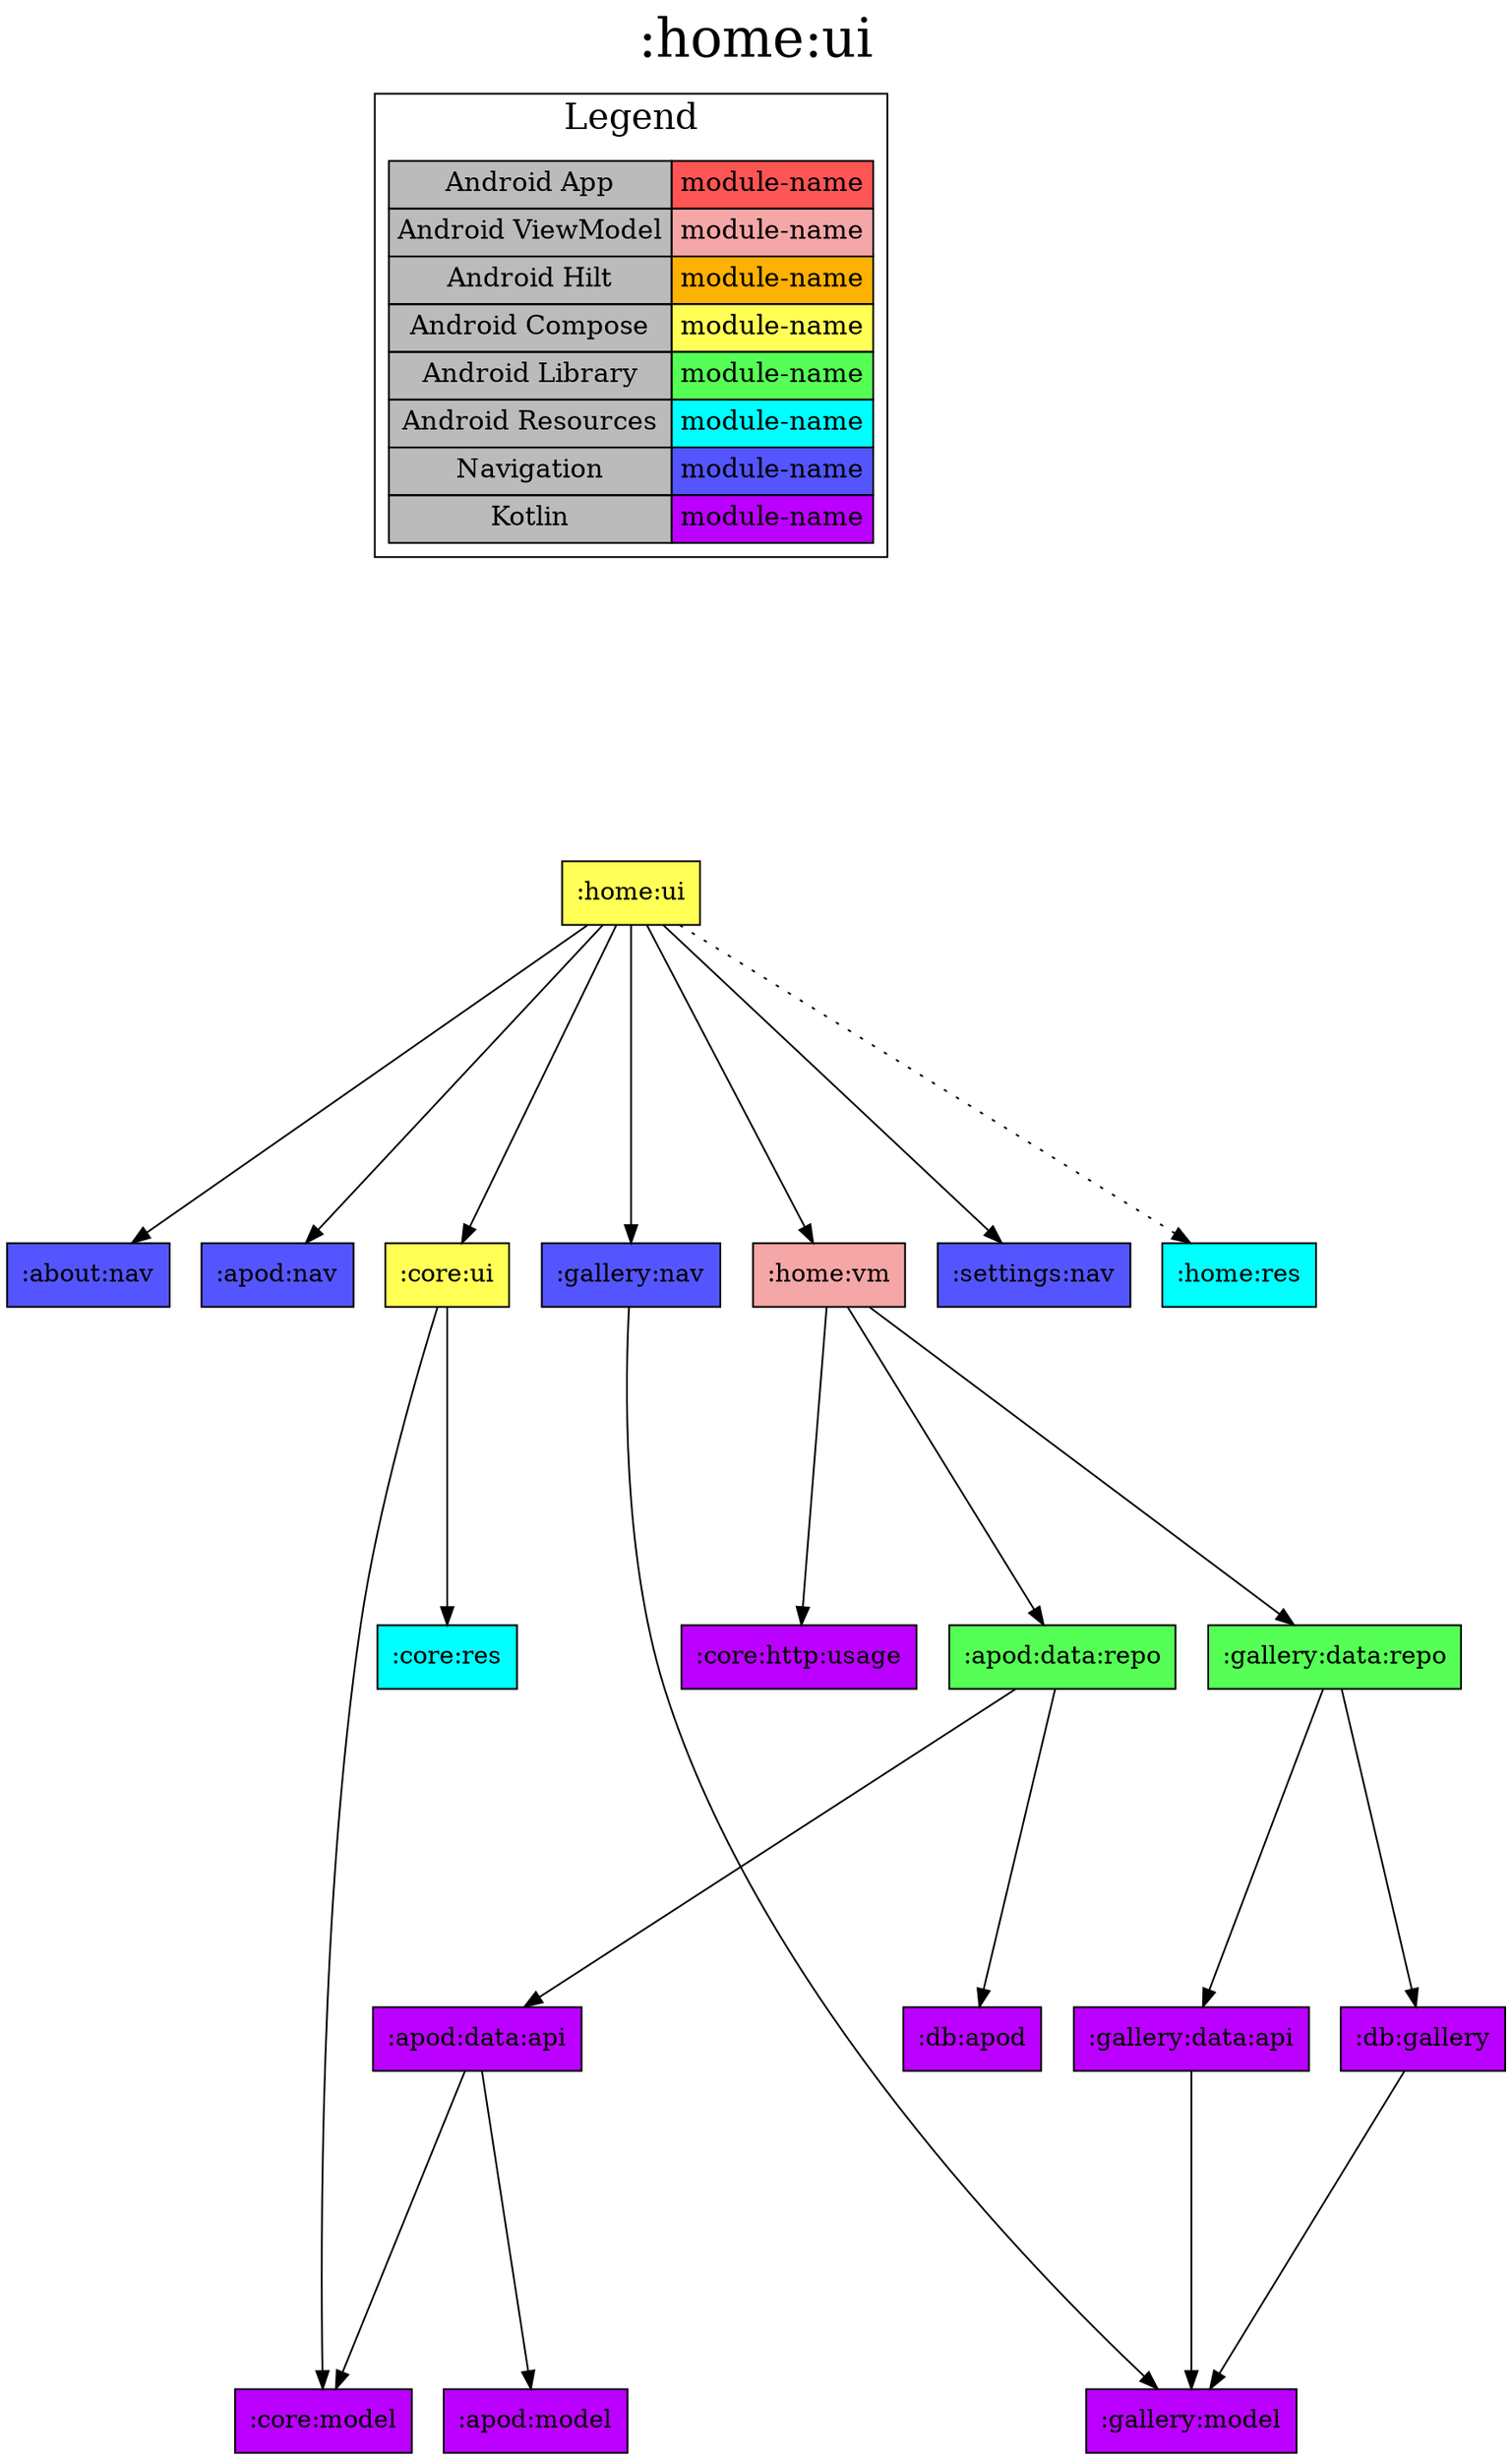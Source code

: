 digraph {
edge ["dir"="forward"]
graph ["dpi"="100","label"=":home:ui","labelloc"="t","fontsize"="30","ranksep"="2.5","rankdir"="TB"]
node ["style"="filled"]
":home:ui" ["fillcolor"="#FFFF55","shape"="box"]
":about:nav" ["fillcolor"="#5555FF","shape"="box"]
":apod:nav" ["fillcolor"="#5555FF","shape"="box"]
":core:ui" ["fillcolor"="#FFFF55","shape"="box"]
":core:model" ["fillcolor"="#BB00FF","shape"="box"]
":core:res" ["fillcolor"="#00FFFF","shape"="box"]
":gallery:nav" ["fillcolor"="#5555FF","shape"="box"]
":gallery:model" ["fillcolor"="#BB00FF","shape"="box"]
":home:vm" ["fillcolor"="#F5A6A6","shape"="box"]
":apod:data:repo" ["fillcolor"="#55FF55","shape"="box"]
":apod:data:api" ["fillcolor"="#BB00FF","shape"="box"]
":apod:model" ["fillcolor"="#BB00FF","shape"="box"]
":db:apod" ["fillcolor"="#BB00FF","shape"="box"]
":core:http:usage" ["fillcolor"="#BB00FF","shape"="box"]
":gallery:data:repo" ["fillcolor"="#55FF55","shape"="box"]
":db:gallery" ["fillcolor"="#BB00FF","shape"="box"]
":gallery:data:api" ["fillcolor"="#BB00FF","shape"="box"]
":settings:nav" ["fillcolor"="#5555FF","shape"="box"]
":home:res" ["fillcolor"="#00FFFF","shape"="box"]
{
edge ["dir"="none"]
graph ["rank"="same"]
}
":home:ui" -> ":about:nav"
":home:ui" -> ":apod:nav"
":home:ui" -> ":core:ui"
":home:ui" -> ":gallery:nav"
":home:ui" -> ":home:vm"
":home:ui" -> ":settings:nav"
":home:ui" -> ":home:res" ["style"="dotted"]
":core:ui" -> ":core:model"
":core:ui" -> ":core:res"
":gallery:nav" -> ":gallery:model"
":home:vm" -> ":apod:data:repo"
":home:vm" -> ":core:http:usage"
":home:vm" -> ":gallery:data:repo"
":apod:data:repo" -> ":apod:data:api"
":apod:data:repo" -> ":db:apod"
":apod:data:api" -> ":apod:model"
":apod:data:api" -> ":core:model"
":gallery:data:repo" -> ":db:gallery"
":gallery:data:repo" -> ":gallery:data:api"
":db:gallery" -> ":gallery:model"
":gallery:data:api" -> ":gallery:model"
subgraph "cluster_legend" {
edge ["dir"="none"]
graph ["label"="Legend","fontsize"="20"]
"Legend" ["style"="filled","fillcolor"="#bbbbbb","shape"="none","margin"="0","fontsize"="15","label"=<
<TABLE BORDER="0" CELLBORDER="1" CELLSPACING="0" CELLPADDING="4">
<TR><TD>Android App</TD><TD BGCOLOR="#FF5555">module-name</TD></TR>
<TR><TD>Android ViewModel</TD><TD BGCOLOR="#F5A6A6">module-name</TD></TR>
<TR><TD>Android Hilt</TD><TD BGCOLOR="#FCB103">module-name</TD></TR>
<TR><TD>Android Compose</TD><TD BGCOLOR="#FFFF55">module-name</TD></TR>
<TR><TD>Android Library</TD><TD BGCOLOR="#55FF55">module-name</TD></TR>
<TR><TD>Android Resources</TD><TD BGCOLOR="#00FFFF">module-name</TD></TR>
<TR><TD>Navigation</TD><TD BGCOLOR="#5555FF">module-name</TD></TR>
<TR><TD>Kotlin</TD><TD BGCOLOR="#BB00FF">module-name</TD></TR>
</TABLE>
>]
} -> ":home:ui" ["style"="invis"]
}